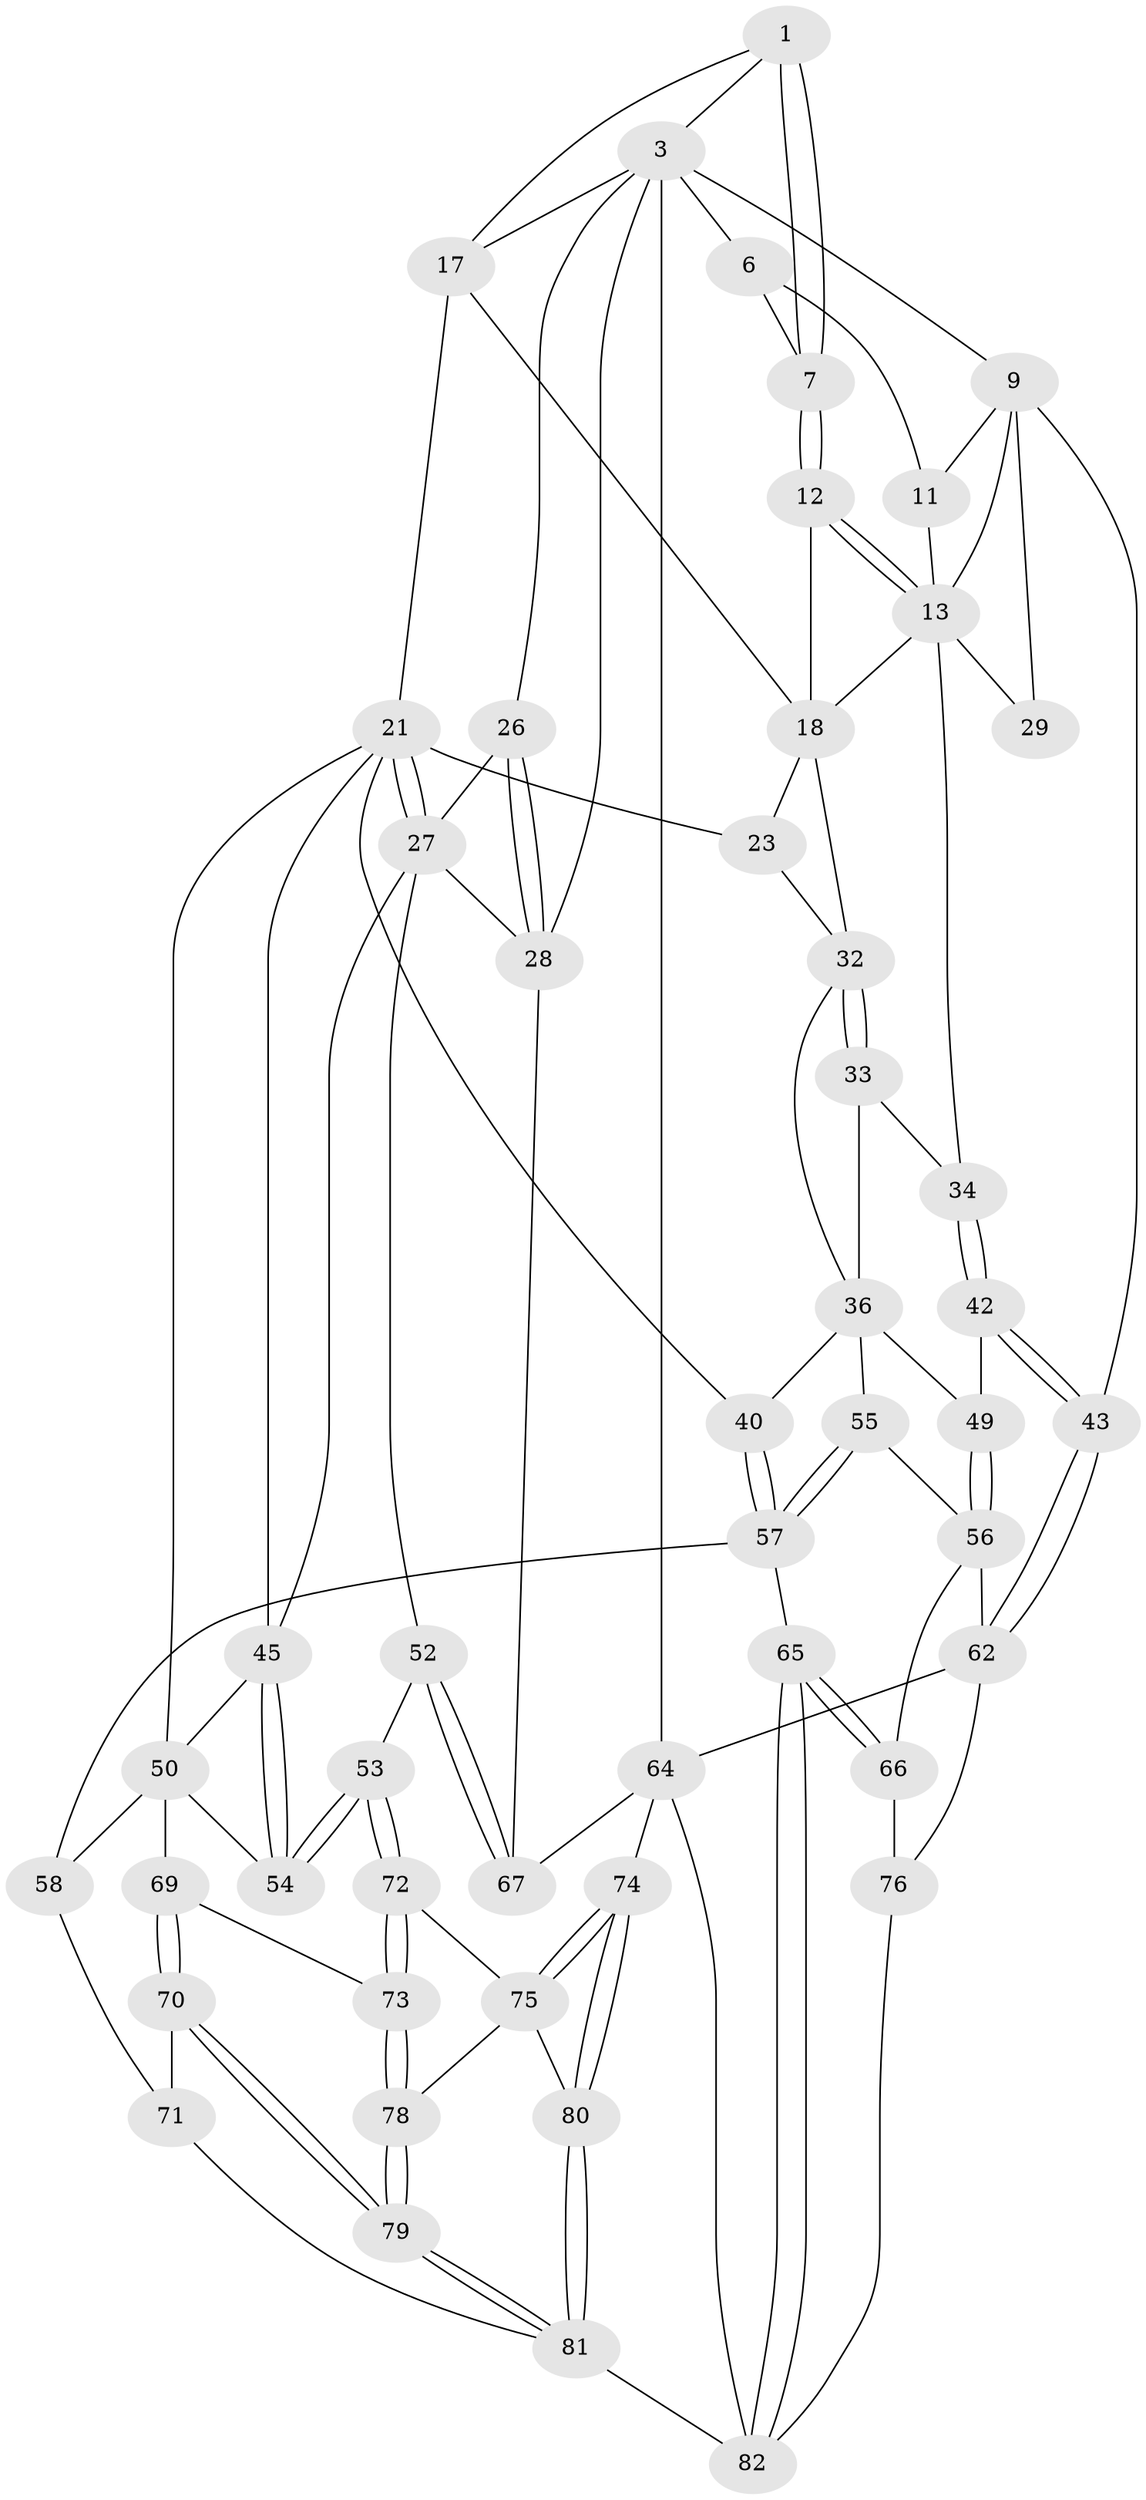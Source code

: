 // original degree distribution, {3: 0.023255813953488372, 4: 0.23255813953488372, 6: 0.20930232558139536, 5: 0.5348837209302325}
// Generated by graph-tools (version 1.1) at 2025/21/03/04/25 18:21:36]
// undirected, 51 vertices, 119 edges
graph export_dot {
graph [start="1"]
  node [color=gray90,style=filled];
  1 [pos="+0.3853543721956041+0",super="+2"];
  3 [pos="+1+0",super="+4+19"];
  6 [pos="+0.16447464204151813+0",super="+8"];
  7 [pos="+0.2253803259914122+0.20779294135334514"];
  9 [pos="+0+0.11467272629253435",super="+10+30"];
  11 [pos="+0.09809085382954565+0.15433364428142246"];
  12 [pos="+0.23845529736206894+0.2450213325025883"];
  13 [pos="+0.21692514605209828+0.2957944402918621",super="+14"];
  17 [pos="+0.5134456811777302+0",super="+20"];
  18 [pos="+0.47098469124960535+0.1373629362869415",super="+24"];
  21 [pos="+0.6394501071856147+0.3968918140801066",super="+22"];
  23 [pos="+0.5196285238835847+0.36426365475106004"];
  26 [pos="+0.9123713295855449+0.35175209482927805"];
  27 [pos="+0.708583381172252+0.4494794304644603",super="+44"];
  28 [pos="+1+0.45845968236255347",super="+47"];
  29 [pos="+0.04003068176476055+0.3426727828570342"];
  32 [pos="+0.29425236970922586+0.3721694146209664",super="+35"];
  33 [pos="+0.21134033953735656+0.4837230680257198"];
  34 [pos="+0.14838382708756412+0.4948360724435288"];
  36 [pos="+0.34665353542260813+0.5588168006094397",super="+37+41"];
  40 [pos="+0.36907761034517766+0.5793648123589068"];
  42 [pos="+0.07626569735773392+0.581965876430598"];
  43 [pos="+0+0.5672618638571447"];
  45 [pos="+0.715783547099646+0.5967742684894767",super="+46"];
  49 [pos="+0.08453172163256373+0.5896425328198677"];
  50 [pos="+0.5385969636671913+0.7261798082321499",super="+60+51"];
  52 [pos="+0.9345596628820152+0.7256433092758593"];
  53 [pos="+0.8297542902507072+0.7437136574345394"];
  54 [pos="+0.714711926355116+0.6782317404888479"];
  55 [pos="+0.19236395800044115+0.6798649422941238"];
  56 [pos="+0.14699696938592854+0.6637224004433702",super="+61"];
  57 [pos="+0.28737336753880827+0.796443604086015",super="+59"];
  58 [pos="+0.42651208644398453+0.8298209012031594"];
  62 [pos="+0+0.7206637087345605",super="+63"];
  64 [pos="+0+1",super="+68"];
  65 [pos="+0.2743422907694658+0.9140161989627471"];
  66 [pos="+0.10506435237762221+0.8422737054855729"];
  67 [pos="+1+0.7059476250403561"];
  69 [pos="+0.6547684831059692+0.8572311318257153"];
  70 [pos="+0.5513594826100701+0.9254506263776903"];
  71 [pos="+0.491907974910312+0.9002388264550768"];
  72 [pos="+0.7974948113139506+0.8226972216370855"];
  73 [pos="+0.6785149640292344+0.8734133977783274"];
  74 [pos="+1+1"];
  75 [pos="+0.8166198063696958+0.8855992519175105",super="+77"];
  76 [pos="+0.04471028147766695+0.9302183526166291"];
  78 [pos="+0.6928083883517511+0.9116219210111738"];
  79 [pos="+0.609156954787857+1"];
  80 [pos="+1+1"];
  81 [pos="+0.6160225731008163+1",super="+84"];
  82 [pos="+0.2657970557752985+0.990378395071668",super="+83"];
  1 -- 7;
  1 -- 7;
  1 -- 3;
  1 -- 17;
  3 -- 64 [weight=2];
  3 -- 6;
  3 -- 9;
  3 -- 28;
  3 -- 17;
  3 -- 26;
  6 -- 11;
  6 -- 7;
  7 -- 12;
  7 -- 12;
  9 -- 11;
  9 -- 43;
  9 -- 29;
  9 -- 13;
  11 -- 13;
  12 -- 13;
  12 -- 13;
  12 -- 18;
  13 -- 18;
  13 -- 34;
  13 -- 29 [weight=2];
  17 -- 18;
  17 -- 21;
  18 -- 32;
  18 -- 23;
  21 -- 27;
  21 -- 27;
  21 -- 50;
  21 -- 23;
  21 -- 40;
  21 -- 45;
  23 -- 32;
  26 -- 27;
  26 -- 28;
  26 -- 28;
  27 -- 28;
  27 -- 45;
  27 -- 52;
  28 -- 67;
  32 -- 33;
  32 -- 33;
  32 -- 36;
  33 -- 34;
  33 -- 36;
  34 -- 42;
  34 -- 42;
  36 -- 49;
  36 -- 40;
  36 -- 55;
  40 -- 57;
  40 -- 57;
  42 -- 43;
  42 -- 43;
  42 -- 49;
  43 -- 62;
  43 -- 62;
  45 -- 54;
  45 -- 54;
  45 -- 50;
  49 -- 56;
  49 -- 56;
  50 -- 69;
  50 -- 54;
  50 -- 58;
  52 -- 53;
  52 -- 67;
  52 -- 67;
  53 -- 54;
  53 -- 54;
  53 -- 72;
  53 -- 72;
  55 -- 56;
  55 -- 57;
  55 -- 57;
  56 -- 66;
  56 -- 62;
  57 -- 65;
  57 -- 58;
  58 -- 71;
  62 -- 64;
  62 -- 76;
  64 -- 82;
  64 -- 74;
  64 -- 67;
  65 -- 66;
  65 -- 66;
  65 -- 82;
  65 -- 82;
  66 -- 76;
  69 -- 70;
  69 -- 70;
  69 -- 73;
  70 -- 71;
  70 -- 79;
  70 -- 79;
  71 -- 81;
  72 -- 73;
  72 -- 73;
  72 -- 75;
  73 -- 78;
  73 -- 78;
  74 -- 75;
  74 -- 75;
  74 -- 80;
  74 -- 80;
  75 -- 80;
  75 -- 78;
  76 -- 82;
  78 -- 79;
  78 -- 79;
  79 -- 81;
  79 -- 81;
  80 -- 81;
  80 -- 81;
  81 -- 82 [weight=2];
}
